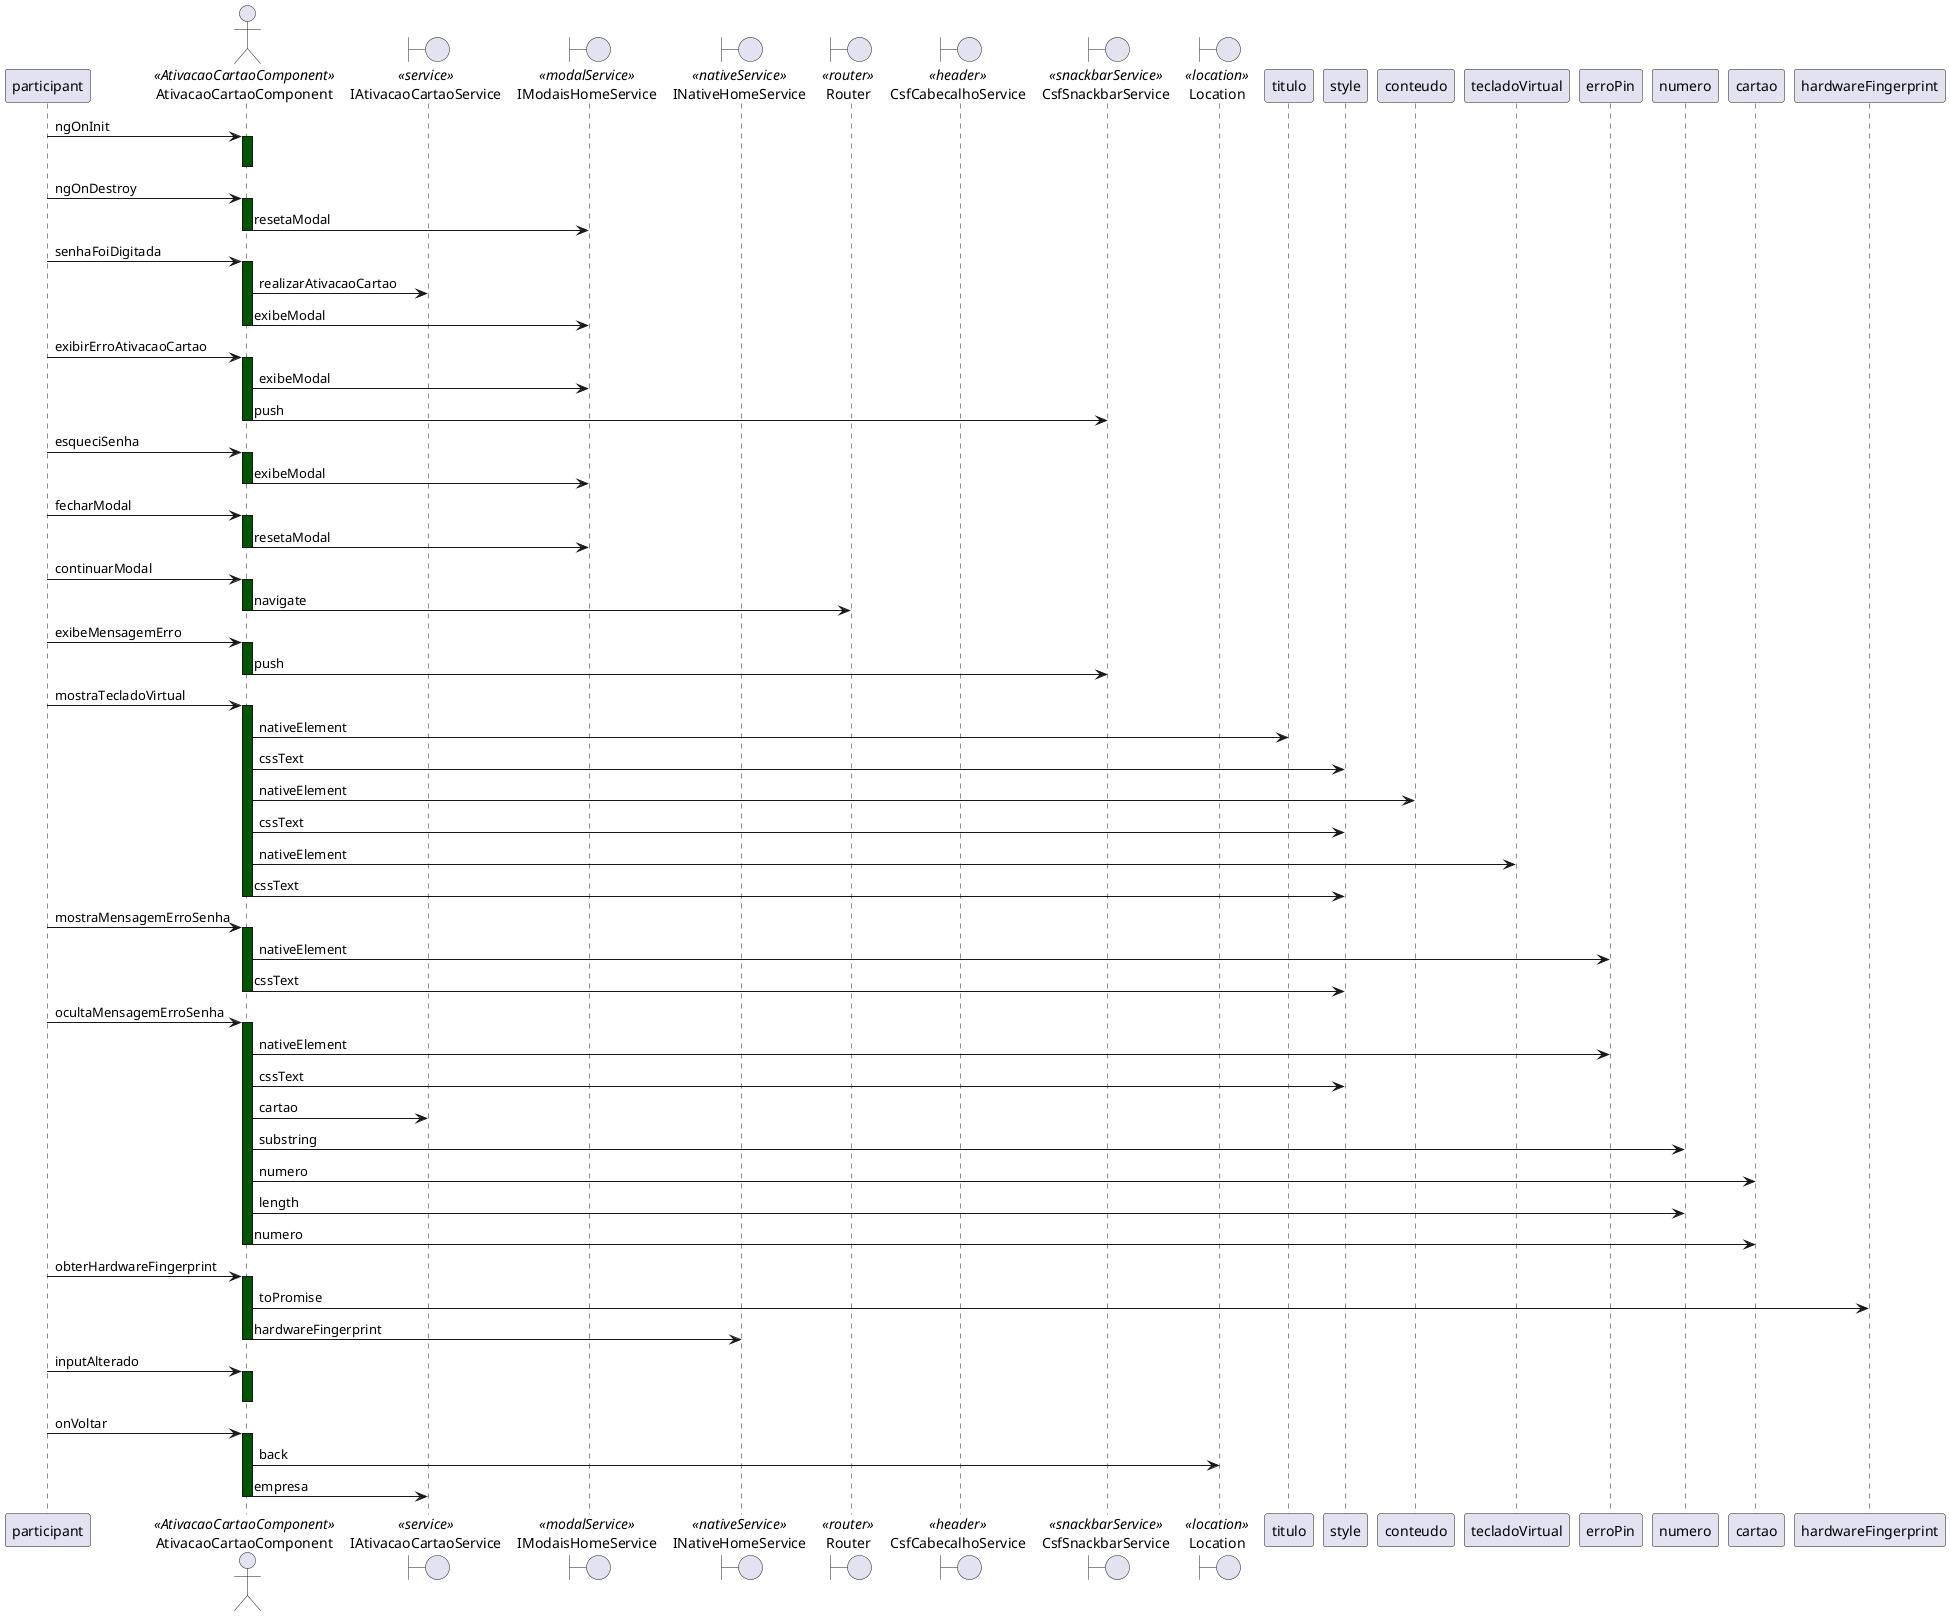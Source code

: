 @startuml 
 participant participant as Usuario
actor  AtivacaoCartaoComponent as AtivacaoCartaoComponent<<AtivacaoCartaoComponent >> 
boundary  IAtivacaoCartaoService as service<<service >> 
boundary  IModaisHomeService as modalService<<modalService >> 
boundary  INativeHomeService as nativeService<<nativeService >> 
boundary  Router as router<<router >> 
boundary  CsfCabecalhoService as header<<header >> 
boundary  CsfSnackbarService as snackbarService<<snackbarService >> 
boundary  Location as location<<location >> 
Usuario -> AtivacaoCartaoComponent:ngOnInit
activate AtivacaoCartaoComponent #005500
deactivate AtivacaoCartaoComponent
Usuario -> AtivacaoCartaoComponent:ngOnDestroy
activate AtivacaoCartaoComponent #005500
AtivacaoCartaoComponent -> modalService:resetaModal
deactivate AtivacaoCartaoComponent
Usuario -> AtivacaoCartaoComponent:senhaFoiDigitada
activate AtivacaoCartaoComponent #005500
AtivacaoCartaoComponent -> service:realizarAtivacaoCartao
AtivacaoCartaoComponent -> modalService:exibeModal
deactivate AtivacaoCartaoComponent
Usuario -> AtivacaoCartaoComponent:exibirErroAtivacaoCartao
activate AtivacaoCartaoComponent #005500
AtivacaoCartaoComponent -> modalService:exibeModal
AtivacaoCartaoComponent -> snackbarService:push
deactivate AtivacaoCartaoComponent
Usuario -> AtivacaoCartaoComponent:esqueciSenha
activate AtivacaoCartaoComponent #005500
AtivacaoCartaoComponent -> modalService:exibeModal
deactivate AtivacaoCartaoComponent
Usuario -> AtivacaoCartaoComponent:fecharModal
activate AtivacaoCartaoComponent #005500
AtivacaoCartaoComponent -> modalService:resetaModal
deactivate AtivacaoCartaoComponent
Usuario -> AtivacaoCartaoComponent:continuarModal
activate AtivacaoCartaoComponent #005500
AtivacaoCartaoComponent -> router:navigate
deactivate AtivacaoCartaoComponent
Usuario -> AtivacaoCartaoComponent:exibeMensagemErro
activate AtivacaoCartaoComponent #005500
AtivacaoCartaoComponent -> snackbarService:push
deactivate AtivacaoCartaoComponent
Usuario -> AtivacaoCartaoComponent:mostraTecladoVirtual
activate AtivacaoCartaoComponent #005500
AtivacaoCartaoComponent -> titulo:nativeElement
AtivacaoCartaoComponent -> style:cssText
AtivacaoCartaoComponent -> conteudo:nativeElement
AtivacaoCartaoComponent -> style:cssText
AtivacaoCartaoComponent -> tecladoVirtual:nativeElement
AtivacaoCartaoComponent -> style:cssText
deactivate AtivacaoCartaoComponent
Usuario -> AtivacaoCartaoComponent:mostraMensagemErroSenha
activate AtivacaoCartaoComponent #005500
AtivacaoCartaoComponent -> erroPin:nativeElement
AtivacaoCartaoComponent -> style:cssText
deactivate AtivacaoCartaoComponent
Usuario -> AtivacaoCartaoComponent:ocultaMensagemErroSenha
activate AtivacaoCartaoComponent #005500
AtivacaoCartaoComponent -> erroPin:nativeElement
AtivacaoCartaoComponent -> style:cssText
AtivacaoCartaoComponent -> service:cartao
AtivacaoCartaoComponent -> numero:substring
AtivacaoCartaoComponent -> cartao:numero
AtivacaoCartaoComponent -> numero:length
AtivacaoCartaoComponent -> cartao:numero
deactivate AtivacaoCartaoComponent
Usuario -> AtivacaoCartaoComponent:obterHardwareFingerprint
activate AtivacaoCartaoComponent #005500
AtivacaoCartaoComponent -> hardwareFingerprint:toPromise
AtivacaoCartaoComponent -> nativeService:hardwareFingerprint
deactivate AtivacaoCartaoComponent
Usuario -> AtivacaoCartaoComponent:inputAlterado
activate AtivacaoCartaoComponent #005500
deactivate AtivacaoCartaoComponent
Usuario -> AtivacaoCartaoComponent:onVoltar
activate AtivacaoCartaoComponent #005500
AtivacaoCartaoComponent -> location:back
AtivacaoCartaoComponent -> service:empresa
deactivate AtivacaoCartaoComponent
@enduml